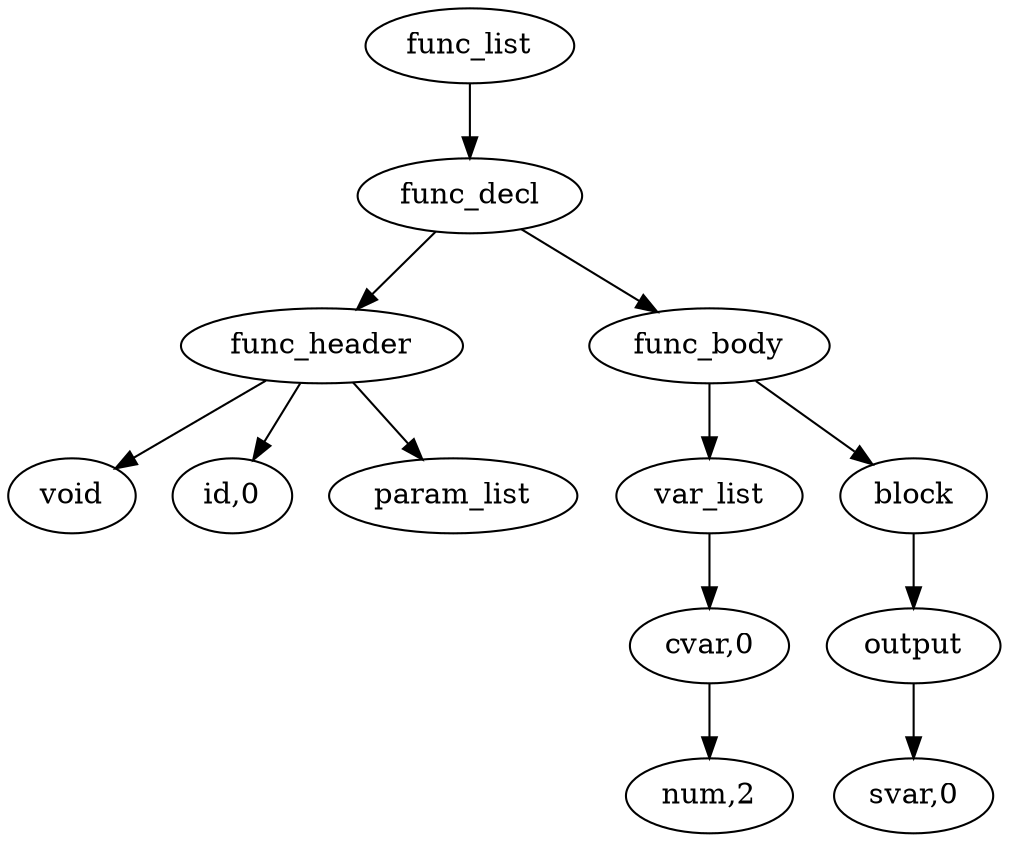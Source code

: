 digraph {
graph [ordering="out"];
node0[label="func_list"];
node1[label="func_decl"];
node2[label="func_header"];
node3[label="void"];
node2 -> node3;
node4[label="id,0"];
node2 -> node4;
node5[label="param_list"];
node2 -> node5;
node1 -> node2;
node6[label="func_body"];
node7[label="var_list"];
node8[label="cvar,0"];
node9[label="num,2"];
node8 -> node9;
node7 -> node8;
node6 -> node7;
node10[label="block"];
node11[label="output"];
node12[label="svar,0"];
node11 -> node12;
node10 -> node11;
node6 -> node10;
node1 -> node6;
node0 -> node1;
}
